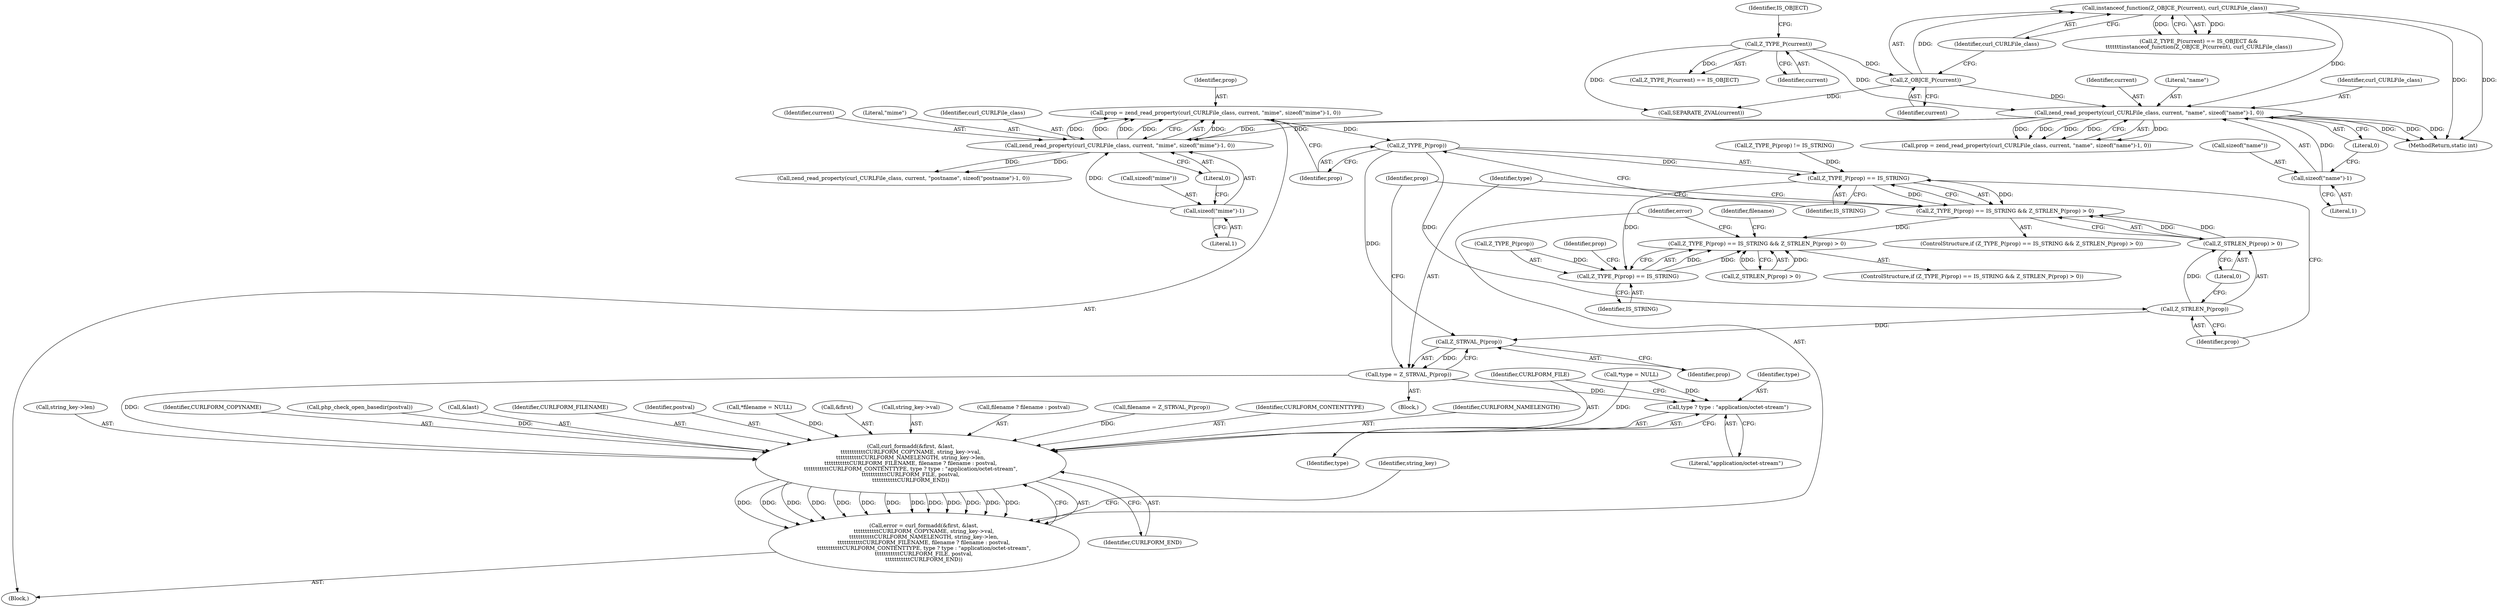 digraph "0_php_124fb22a13fafa3648e4e15b4f207c7096d8155e@API" {
"1001160" [label="(Call,prop = zend_read_property(curl_CURLFile_class, current, \"mime\", sizeof(\"mime\")-1, 0))"];
"1001162" [label="(Call,zend_read_property(curl_CURLFile_class, current, \"mime\", sizeof(\"mime\")-1, 0))"];
"1001126" [label="(Call,zend_read_property(curl_CURLFile_class, current, \"name\", sizeof(\"name\")-1, 0))"];
"1001110" [label="(Call,instanceof_function(Z_OBJCE_P(current), curl_CURLFile_class))"];
"1001111" [label="(Call,Z_OBJCE_P(current))"];
"1001107" [label="(Call,Z_TYPE_P(current))"];
"1001130" [label="(Call,sizeof(\"name\")-1)"];
"1001166" [label="(Call,sizeof(\"mime\")-1)"];
"1001174" [label="(Call,Z_TYPE_P(prop))"];
"1001173" [label="(Call,Z_TYPE_P(prop) == IS_STRING)"];
"1001172" [label="(Call,Z_TYPE_P(prop) == IS_STRING && Z_STRLEN_P(prop) > 0)"];
"1001198" [label="(Call,Z_TYPE_P(prop) == IS_STRING && Z_STRLEN_P(prop) > 0)"];
"1001199" [label="(Call,Z_TYPE_P(prop) == IS_STRING)"];
"1001178" [label="(Call,Z_STRLEN_P(prop))"];
"1001177" [label="(Call,Z_STRLEN_P(prop) > 0)"];
"1001184" [label="(Call,Z_STRVAL_P(prop))"];
"1001182" [label="(Call,type = Z_STRVAL_P(prop))"];
"1001214" [label="(Call,curl_formadd(&first, &last,\n\t\t\t\t\t\t\t\t\t\t\tCURLFORM_COPYNAME, string_key->val,\n\t\t\t\t\t\t\t\t\t\t\tCURLFORM_NAMELENGTH, string_key->len,\n\t\t\t\t\t\t\t\t\t\t\tCURLFORM_FILENAME, filename ? filename : postval,\n\t\t\t\t\t\t\t\t\t\t\tCURLFORM_CONTENTTYPE, type ? type : \"application/octet-stream\",\n\t\t\t\t\t\t\t\t\t\t\tCURLFORM_FILE, postval,\n\t\t\t\t\t\t\t\t\t\t\tCURLFORM_END))"];
"1001212" [label="(Call,error = curl_formadd(&first, &last,\n\t\t\t\t\t\t\t\t\t\t\tCURLFORM_COPYNAME, string_key->val,\n\t\t\t\t\t\t\t\t\t\t\tCURLFORM_NAMELENGTH, string_key->len,\n\t\t\t\t\t\t\t\t\t\t\tCURLFORM_FILENAME, filename ? filename : postval,\n\t\t\t\t\t\t\t\t\t\t\tCURLFORM_CONTENTTYPE, type ? type : \"application/octet-stream\",\n\t\t\t\t\t\t\t\t\t\t\tCURLFORM_FILE, postval,\n\t\t\t\t\t\t\t\t\t\t\tCURLFORM_END))"];
"1001233" [label="(Call,type ? type : \"application/octet-stream\")"];
"1001176" [label="(Identifier,IS_STRING)"];
"1001129" [label="(Literal,\"name\")"];
"1001180" [label="(Literal,0)"];
"1001162" [label="(Call,zend_read_property(curl_CURLFile_class, current, \"mime\", sizeof(\"mime\")-1, 0))"];
"1001106" [label="(Call,Z_TYPE_P(current) == IS_OBJECT)"];
"1001241" [label="(Identifier,string_key)"];
"1001127" [label="(Identifier,curl_CURLFile_class)"];
"1001235" [label="(Identifier,type)"];
"1001124" [label="(Call,prop = zend_read_property(curl_CURLFile_class, current, \"name\", sizeof(\"name\")-1, 0))"];
"1001182" [label="(Call,type = Z_STRVAL_P(prop))"];
"1001209" [label="(Identifier,filename)"];
"1001175" [label="(Identifier,prop)"];
"1001228" [label="(Call,filename ? filename : postval)"];
"1001179" [label="(Identifier,prop)"];
"1001181" [label="(Block,)"];
"1001112" [label="(Identifier,current)"];
"1001200" [label="(Call,Z_TYPE_P(prop))"];
"1001111" [label="(Call,Z_OBJCE_P(current))"];
"1001165" [label="(Literal,\"mime\")"];
"1001105" [label="(Call,Z_TYPE_P(current) == IS_OBJECT &&\n\t\t\t\t\t\t\tinstanceof_function(Z_OBJCE_P(current), curl_CURLFile_class))"];
"1001233" [label="(Call,type ? type : \"application/octet-stream\")"];
"1001188" [label="(Call,zend_read_property(curl_CURLFile_class, current, \"postname\", sizeof(\"postname\")-1, 0))"];
"1001177" [label="(Call,Z_STRLEN_P(prop) > 0)"];
"1001126" [label="(Call,zend_read_property(curl_CURLFile_class, current, \"name\", sizeof(\"name\")-1, 0))"];
"1001172" [label="(Call,Z_TYPE_P(prop) == IS_STRING && Z_STRLEN_P(prop) > 0)"];
"1001223" [label="(Identifier,CURLFORM_NAMELENGTH)"];
"1001213" [label="(Identifier,error)"];
"1001183" [label="(Identifier,type)"];
"1001117" [label="(Call,*type = NULL)"];
"1001130" [label="(Call,sizeof(\"name\")-1)"];
"1001161" [label="(Identifier,prop)"];
"1001198" [label="(Call,Z_TYPE_P(prop) == IS_STRING && Z_STRLEN_P(prop) > 0)"];
"1001185" [label="(Identifier,prop)"];
"1001205" [label="(Identifier,prop)"];
"1001219" [label="(Identifier,CURLFORM_COPYNAME)"];
"1001155" [label="(Call,php_check_open_basedir(postval))"];
"1001128" [label="(Identifier,current)"];
"1001163" [label="(Identifier,curl_CURLFile_class)"];
"1001131" [label="(Call,sizeof(\"name\"))"];
"1001212" [label="(Call,error = curl_formadd(&first, &last,\n\t\t\t\t\t\t\t\t\t\t\tCURLFORM_COPYNAME, string_key->val,\n\t\t\t\t\t\t\t\t\t\t\tCURLFORM_NAMELENGTH, string_key->len,\n\t\t\t\t\t\t\t\t\t\t\tCURLFORM_FILENAME, filename ? filename : postval,\n\t\t\t\t\t\t\t\t\t\t\tCURLFORM_CONTENTTYPE, type ? type : \"application/octet-stream\",\n\t\t\t\t\t\t\t\t\t\t\tCURLFORM_FILE, postval,\n\t\t\t\t\t\t\t\t\t\t\tCURLFORM_END))"];
"1001217" [label="(Call,&last)"];
"1001107" [label="(Call,Z_TYPE_P(current))"];
"1001109" [label="(Identifier,IS_OBJECT)"];
"1001108" [label="(Identifier,current)"];
"1001160" [label="(Call,prop = zend_read_property(curl_CURLFile_class, current, \"mime\", sizeof(\"mime\")-1, 0))"];
"1001166" [label="(Call,sizeof(\"mime\")-1)"];
"1001170" [label="(Literal,0)"];
"1001134" [label="(Literal,0)"];
"1001178" [label="(Call,Z_STRLEN_P(prop))"];
"1001136" [label="(Call,Z_TYPE_P(prop) != IS_STRING)"];
"1001133" [label="(Literal,1)"];
"1001173" [label="(Call,Z_TYPE_P(prop) == IS_STRING)"];
"1001239" [label="(Identifier,CURLFORM_END)"];
"1001227" [label="(Identifier,CURLFORM_FILENAME)"];
"1001238" [label="(Identifier,postval)"];
"1001203" [label="(Call,Z_STRLEN_P(prop) > 0)"];
"1001164" [label="(Identifier,current)"];
"1001208" [label="(Call,filename = Z_STRVAL_P(prop))"];
"1001232" [label="(Identifier,CURLFORM_CONTENTTYPE)"];
"1001171" [label="(ControlStructure,if (Z_TYPE_P(prop) == IS_STRING && Z_STRLEN_P(prop) > 0))"];
"1001167" [label="(Call,sizeof(\"mime\"))"];
"1001927" [label="(MethodReturn,static int)"];
"1001121" [label="(Call,*filename = NULL)"];
"1001184" [label="(Call,Z_STRVAL_P(prop))"];
"1001113" [label="(Identifier,curl_CURLFile_class)"];
"1001215" [label="(Call,&first)"];
"1001197" [label="(ControlStructure,if (Z_TYPE_P(prop) == IS_STRING && Z_STRLEN_P(prop) > 0))"];
"1001220" [label="(Call,string_key->val)"];
"1001149" [label="(Block,)"];
"1001110" [label="(Call,instanceof_function(Z_OBJCE_P(current), curl_CURLFile_class))"];
"1001199" [label="(Call,Z_TYPE_P(prop) == IS_STRING)"];
"1001202" [label="(Identifier,IS_STRING)"];
"1001237" [label="(Identifier,CURLFORM_FILE)"];
"1001174" [label="(Call,Z_TYPE_P(prop))"];
"1001187" [label="(Identifier,prop)"];
"1001236" [label="(Literal,\"application/octet-stream\")"];
"1001243" [label="(Call,SEPARATE_ZVAL(current))"];
"1001169" [label="(Literal,1)"];
"1001224" [label="(Call,string_key->len)"];
"1001234" [label="(Identifier,type)"];
"1001214" [label="(Call,curl_formadd(&first, &last,\n\t\t\t\t\t\t\t\t\t\t\tCURLFORM_COPYNAME, string_key->val,\n\t\t\t\t\t\t\t\t\t\t\tCURLFORM_NAMELENGTH, string_key->len,\n\t\t\t\t\t\t\t\t\t\t\tCURLFORM_FILENAME, filename ? filename : postval,\n\t\t\t\t\t\t\t\t\t\t\tCURLFORM_CONTENTTYPE, type ? type : \"application/octet-stream\",\n\t\t\t\t\t\t\t\t\t\t\tCURLFORM_FILE, postval,\n\t\t\t\t\t\t\t\t\t\t\tCURLFORM_END))"];
"1001160" -> "1001149"  [label="AST: "];
"1001160" -> "1001162"  [label="CFG: "];
"1001161" -> "1001160"  [label="AST: "];
"1001162" -> "1001160"  [label="AST: "];
"1001175" -> "1001160"  [label="CFG: "];
"1001162" -> "1001160"  [label="DDG: "];
"1001162" -> "1001160"  [label="DDG: "];
"1001162" -> "1001160"  [label="DDG: "];
"1001162" -> "1001160"  [label="DDG: "];
"1001162" -> "1001160"  [label="DDG: "];
"1001160" -> "1001174"  [label="DDG: "];
"1001162" -> "1001170"  [label="CFG: "];
"1001163" -> "1001162"  [label="AST: "];
"1001164" -> "1001162"  [label="AST: "];
"1001165" -> "1001162"  [label="AST: "];
"1001166" -> "1001162"  [label="AST: "];
"1001170" -> "1001162"  [label="AST: "];
"1001126" -> "1001162"  [label="DDG: "];
"1001126" -> "1001162"  [label="DDG: "];
"1001166" -> "1001162"  [label="DDG: "];
"1001162" -> "1001188"  [label="DDG: "];
"1001162" -> "1001188"  [label="DDG: "];
"1001126" -> "1001124"  [label="AST: "];
"1001126" -> "1001134"  [label="CFG: "];
"1001127" -> "1001126"  [label="AST: "];
"1001128" -> "1001126"  [label="AST: "];
"1001129" -> "1001126"  [label="AST: "];
"1001130" -> "1001126"  [label="AST: "];
"1001134" -> "1001126"  [label="AST: "];
"1001124" -> "1001126"  [label="CFG: "];
"1001126" -> "1001927"  [label="DDG: "];
"1001126" -> "1001927"  [label="DDG: "];
"1001126" -> "1001927"  [label="DDG: "];
"1001126" -> "1001124"  [label="DDG: "];
"1001126" -> "1001124"  [label="DDG: "];
"1001126" -> "1001124"  [label="DDG: "];
"1001126" -> "1001124"  [label="DDG: "];
"1001126" -> "1001124"  [label="DDG: "];
"1001110" -> "1001126"  [label="DDG: "];
"1001107" -> "1001126"  [label="DDG: "];
"1001111" -> "1001126"  [label="DDG: "];
"1001130" -> "1001126"  [label="DDG: "];
"1001110" -> "1001105"  [label="AST: "];
"1001110" -> "1001113"  [label="CFG: "];
"1001111" -> "1001110"  [label="AST: "];
"1001113" -> "1001110"  [label="AST: "];
"1001105" -> "1001110"  [label="CFG: "];
"1001110" -> "1001927"  [label="DDG: "];
"1001110" -> "1001927"  [label="DDG: "];
"1001110" -> "1001105"  [label="DDG: "];
"1001110" -> "1001105"  [label="DDG: "];
"1001111" -> "1001110"  [label="DDG: "];
"1001111" -> "1001112"  [label="CFG: "];
"1001112" -> "1001111"  [label="AST: "];
"1001113" -> "1001111"  [label="CFG: "];
"1001107" -> "1001111"  [label="DDG: "];
"1001111" -> "1001243"  [label="DDG: "];
"1001107" -> "1001106"  [label="AST: "];
"1001107" -> "1001108"  [label="CFG: "];
"1001108" -> "1001107"  [label="AST: "];
"1001109" -> "1001107"  [label="CFG: "];
"1001107" -> "1001106"  [label="DDG: "];
"1001107" -> "1001243"  [label="DDG: "];
"1001130" -> "1001133"  [label="CFG: "];
"1001131" -> "1001130"  [label="AST: "];
"1001133" -> "1001130"  [label="AST: "];
"1001134" -> "1001130"  [label="CFG: "];
"1001166" -> "1001169"  [label="CFG: "];
"1001167" -> "1001166"  [label="AST: "];
"1001169" -> "1001166"  [label="AST: "];
"1001170" -> "1001166"  [label="CFG: "];
"1001174" -> "1001173"  [label="AST: "];
"1001174" -> "1001175"  [label="CFG: "];
"1001175" -> "1001174"  [label="AST: "];
"1001176" -> "1001174"  [label="CFG: "];
"1001174" -> "1001173"  [label="DDG: "];
"1001174" -> "1001178"  [label="DDG: "];
"1001174" -> "1001184"  [label="DDG: "];
"1001173" -> "1001172"  [label="AST: "];
"1001173" -> "1001176"  [label="CFG: "];
"1001176" -> "1001173"  [label="AST: "];
"1001179" -> "1001173"  [label="CFG: "];
"1001172" -> "1001173"  [label="CFG: "];
"1001173" -> "1001172"  [label="DDG: "];
"1001173" -> "1001172"  [label="DDG: "];
"1001136" -> "1001173"  [label="DDG: "];
"1001173" -> "1001199"  [label="DDG: "];
"1001172" -> "1001171"  [label="AST: "];
"1001172" -> "1001177"  [label="CFG: "];
"1001177" -> "1001172"  [label="AST: "];
"1001183" -> "1001172"  [label="CFG: "];
"1001187" -> "1001172"  [label="CFG: "];
"1001177" -> "1001172"  [label="DDG: "];
"1001177" -> "1001172"  [label="DDG: "];
"1001172" -> "1001198"  [label="DDG: "];
"1001198" -> "1001197"  [label="AST: "];
"1001198" -> "1001199"  [label="CFG: "];
"1001198" -> "1001203"  [label="CFG: "];
"1001199" -> "1001198"  [label="AST: "];
"1001203" -> "1001198"  [label="AST: "];
"1001209" -> "1001198"  [label="CFG: "];
"1001213" -> "1001198"  [label="CFG: "];
"1001199" -> "1001198"  [label="DDG: "];
"1001199" -> "1001198"  [label="DDG: "];
"1001203" -> "1001198"  [label="DDG: "];
"1001203" -> "1001198"  [label="DDG: "];
"1001199" -> "1001202"  [label="CFG: "];
"1001200" -> "1001199"  [label="AST: "];
"1001202" -> "1001199"  [label="AST: "];
"1001205" -> "1001199"  [label="CFG: "];
"1001200" -> "1001199"  [label="DDG: "];
"1001178" -> "1001177"  [label="AST: "];
"1001178" -> "1001179"  [label="CFG: "];
"1001179" -> "1001178"  [label="AST: "];
"1001180" -> "1001178"  [label="CFG: "];
"1001178" -> "1001177"  [label="DDG: "];
"1001178" -> "1001184"  [label="DDG: "];
"1001177" -> "1001180"  [label="CFG: "];
"1001180" -> "1001177"  [label="AST: "];
"1001184" -> "1001182"  [label="AST: "];
"1001184" -> "1001185"  [label="CFG: "];
"1001185" -> "1001184"  [label="AST: "];
"1001182" -> "1001184"  [label="CFG: "];
"1001184" -> "1001182"  [label="DDG: "];
"1001182" -> "1001181"  [label="AST: "];
"1001183" -> "1001182"  [label="AST: "];
"1001187" -> "1001182"  [label="CFG: "];
"1001182" -> "1001214"  [label="DDG: "];
"1001182" -> "1001233"  [label="DDG: "];
"1001214" -> "1001212"  [label="AST: "];
"1001214" -> "1001239"  [label="CFG: "];
"1001215" -> "1001214"  [label="AST: "];
"1001217" -> "1001214"  [label="AST: "];
"1001219" -> "1001214"  [label="AST: "];
"1001220" -> "1001214"  [label="AST: "];
"1001223" -> "1001214"  [label="AST: "];
"1001224" -> "1001214"  [label="AST: "];
"1001227" -> "1001214"  [label="AST: "];
"1001228" -> "1001214"  [label="AST: "];
"1001232" -> "1001214"  [label="AST: "];
"1001233" -> "1001214"  [label="AST: "];
"1001237" -> "1001214"  [label="AST: "];
"1001238" -> "1001214"  [label="AST: "];
"1001239" -> "1001214"  [label="AST: "];
"1001212" -> "1001214"  [label="CFG: "];
"1001214" -> "1001212"  [label="DDG: "];
"1001214" -> "1001212"  [label="DDG: "];
"1001214" -> "1001212"  [label="DDG: "];
"1001214" -> "1001212"  [label="DDG: "];
"1001214" -> "1001212"  [label="DDG: "];
"1001214" -> "1001212"  [label="DDG: "];
"1001214" -> "1001212"  [label="DDG: "];
"1001214" -> "1001212"  [label="DDG: "];
"1001214" -> "1001212"  [label="DDG: "];
"1001214" -> "1001212"  [label="DDG: "];
"1001214" -> "1001212"  [label="DDG: "];
"1001214" -> "1001212"  [label="DDG: "];
"1001214" -> "1001212"  [label="DDG: "];
"1001208" -> "1001214"  [label="DDG: "];
"1001121" -> "1001214"  [label="DDG: "];
"1001155" -> "1001214"  [label="DDG: "];
"1001117" -> "1001214"  [label="DDG: "];
"1001212" -> "1001149"  [label="AST: "];
"1001213" -> "1001212"  [label="AST: "];
"1001241" -> "1001212"  [label="CFG: "];
"1001233" -> "1001235"  [label="CFG: "];
"1001233" -> "1001236"  [label="CFG: "];
"1001234" -> "1001233"  [label="AST: "];
"1001235" -> "1001233"  [label="AST: "];
"1001236" -> "1001233"  [label="AST: "];
"1001237" -> "1001233"  [label="CFG: "];
"1001117" -> "1001233"  [label="DDG: "];
}
